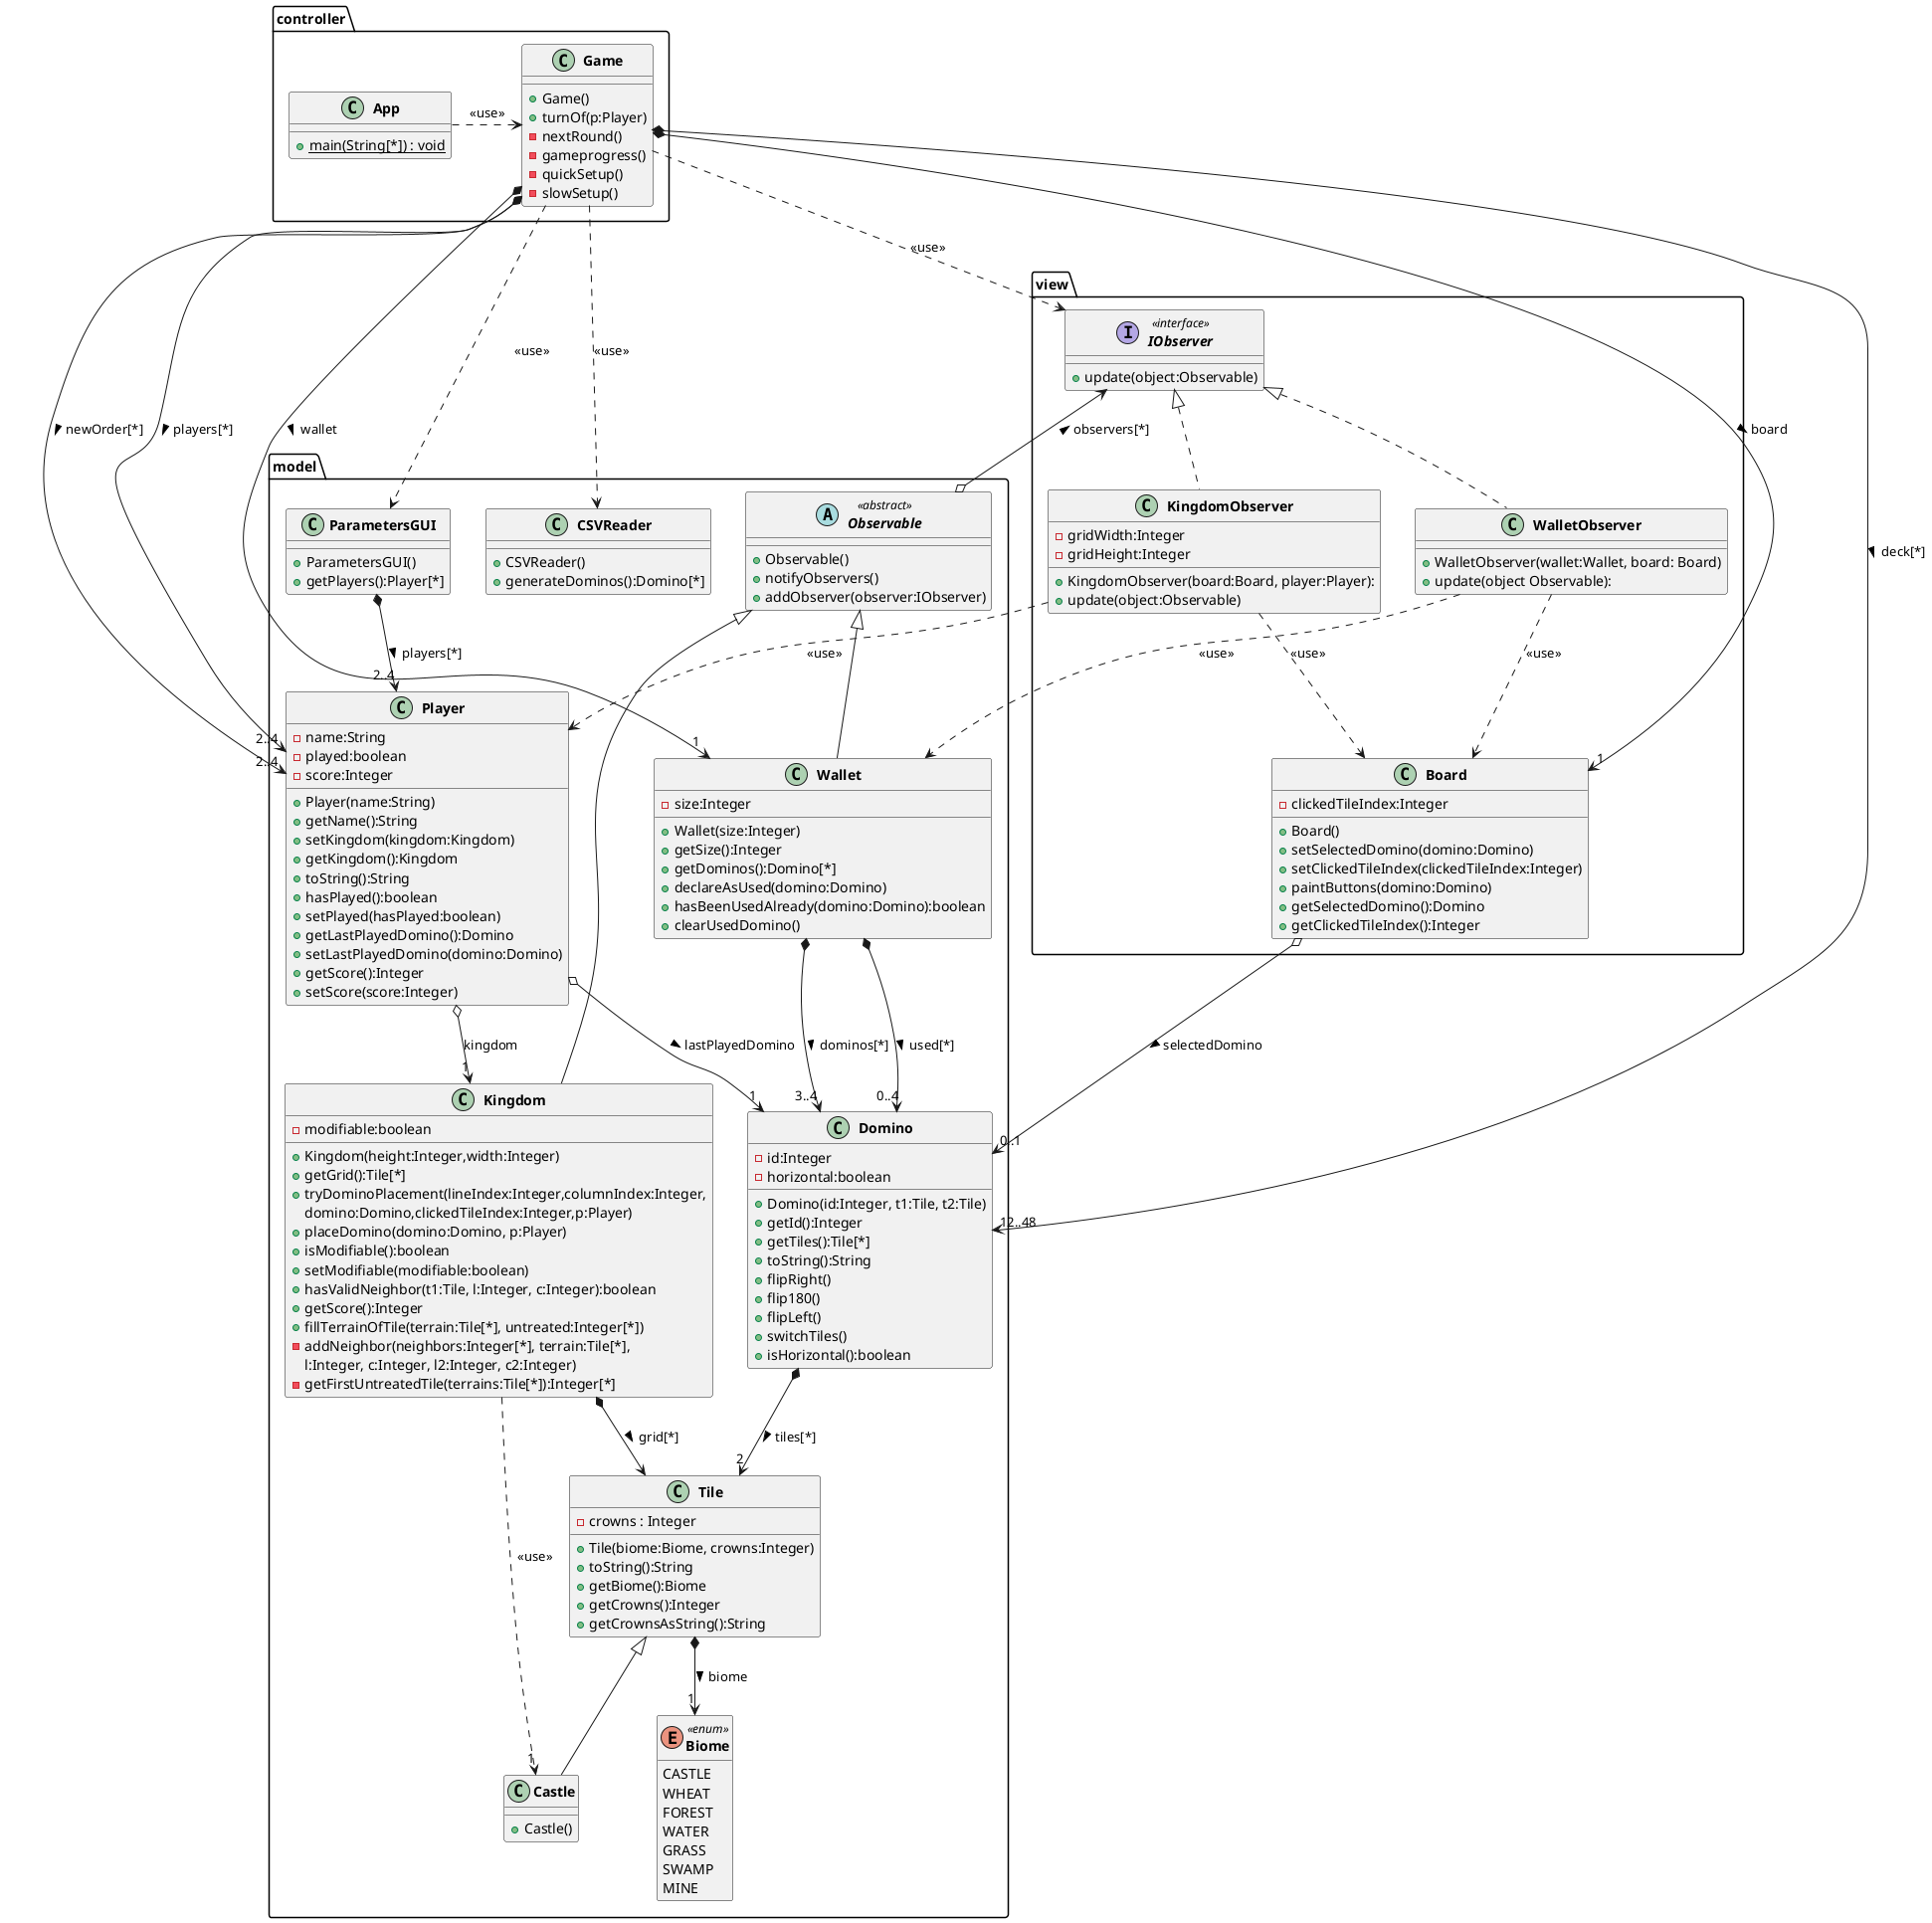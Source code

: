 @startuml
'https://plantuml.com/class-diagram

skinparam classFontStyle Bold
hide enum methods

package view
{
    class KingdomObserver implements IObserver
    {
        -gridWidth:Integer
        -gridHeight:Integer
        +KingdomObserver(board:Board, player:Player):
        +update(object:Observable)
    }

    interface IObserver <<interface>>
    {
        +update(object:Observable)
    }

    class Board
    {
        -clickedTileIndex:Integer
        +Board()
        +setSelectedDomino(domino:Domino)
        +setClickedTileIndex(clickedTileIndex:Integer)
        +paintButtons(domino:Domino)
        +getSelectedDomino():Domino
        +getClickedTileIndex():Integer
    }

    class WalletObserver implements IObserver
    {
        +WalletObserver(wallet:Wallet, board: Board)
        +update(object Observable):
    }
}

package model
{
    enum Biome <<enum>>
    {
        CASTLE
        WHEAT
        FOREST
        WATER
        GRASS
        SWAMP
        MINE
        +parse()
    }

    class Castle extends Tile
    {
        +Castle()
    }

    class Domino
    {
        +Domino(id:Integer, t1:Tile, t2:Tile)
        -id:Integer
        -horizontal:boolean
        +getId():Integer
        +getTiles():Tile[*]
        +toString():String
        +flipRight()
        +flip180()
        +flipLeft()
        +switchTiles()
        +isHorizontal():boolean
    }

    class Kingdom extends Observable
    {
        -modifiable:boolean
        +Kingdom(height:Integer,width:Integer)
        +getGrid():Tile[*]
        +tryDominoPlacement(lineIndex:Integer,columnIndex:Integer,
        domino:Domino,clickedTileIndex:Integer,p:Player)
        +placeDomino(domino:Domino, p:Player)
        +isModifiable():boolean
        +setModifiable(modifiable:boolean)
        +hasValidNeighbor(t1:Tile, l:Integer, c:Integer):boolean
        +getScore():Integer
        +fillTerrainOfTile(terrain:Tile[*], untreated:Integer[*])
        -addNeighbor(neighbors:Integer[*], terrain:Tile[*],
        l:Integer, c:Integer, l2:Integer, c2:Integer)
        -getFirstUntreatedTile(terrains:Tile[*]):Integer[*]
    }

    abstract class Observable <<abstract>>
    {
        +Observable()
        +notifyObservers()
        +addObserver(observer:IObserver)
    }

    class ParametersGUI
    {
        +ParametersGUI()
        +getPlayers():Player[*]
    }

    class Player
    {
        -name:String
        -played:boolean
        -score:Integer
        +Player(name:String)
        +getName():String
        +setKingdom(kingdom:Kingdom)
        +getKingdom():Kingdom
        +toString():String
        +hasPlayed():boolean
        +setPlayed(hasPlayed:boolean)
        +getLastPlayedDomino():Domino
        +setLastPlayedDomino(domino:Domino)
        +getScore():Integer
        +setScore(score:Integer)
    }

    class CSVReader
    {
        +CSVReader()
        +generateDominos():Domino[*]
    }

    class Tile
    {
        - crowns : Integer
        +Tile(biome:Biome, crowns:Integer)
        +toString():String
        +getBiome():Biome
        +getCrowns():Integer
        +getCrownsAsString():String
    }

    class Wallet extends Observable
    {
        -size:Integer
        +Wallet(size:Integer)
        +getSize():Integer
        +getDominos():Domino[*]
        +declareAsUsed(domino:Domino)
        +hasBeenUsedAlready(domino:Domino):boolean
        +clearUsedDomino()
    }
}

package controller
{
    class App
    {
        + {static} main(String[*]) : void
    }

    class Game
    {
        +Game()
        +turnOf(p:Player)
        -nextRound()
        -gameprogress()
        -quickSetup()
        -slowSetup()
    }

}

Domino *--> "2" Tile : > tiles[*]
Game *--> "12..48" Domino :  >  deck[*]
Game *--> "2..4" Player :  >  players[*]
Game *--> "2..4" Player : > newOrder[*]
Game *--> "1" Board : > board
Game *--> "1" Wallet :  >  wallet
Game ..> IObserver : <<use>>
Kingdom *--> Tile :  >  grid[*]
ParametersGUI *--> "2..4" Player:  >  players[*]
Player o--> "1"Kingdom :   kingdom
Tile *--> "1" Biome :  >  biome
Wallet *--> "3..4" Domino :  >  dominos[*]
Board o--> "0..1" Domino :  > selectedDomino
App  .> Game : <<use>>
Game .> CSVReader : <<use>>
Game ..> ParametersGUI : <<use>>
Player o--> "1" Domino : > lastPlayedDomino
Wallet *--> "0..4" Domino : > used[*]
Kingdom ..> "1" Castle : <<use>>
Observable o-up-> IObserver : > observers[*]
KingdomObserver ..> Board : <<use>>
KingdomObserver ..> Player : <<use>>
WalletObserver ..> Wallet : <<use>>
WalletObserver ..> Board : <<use>>

@enduml